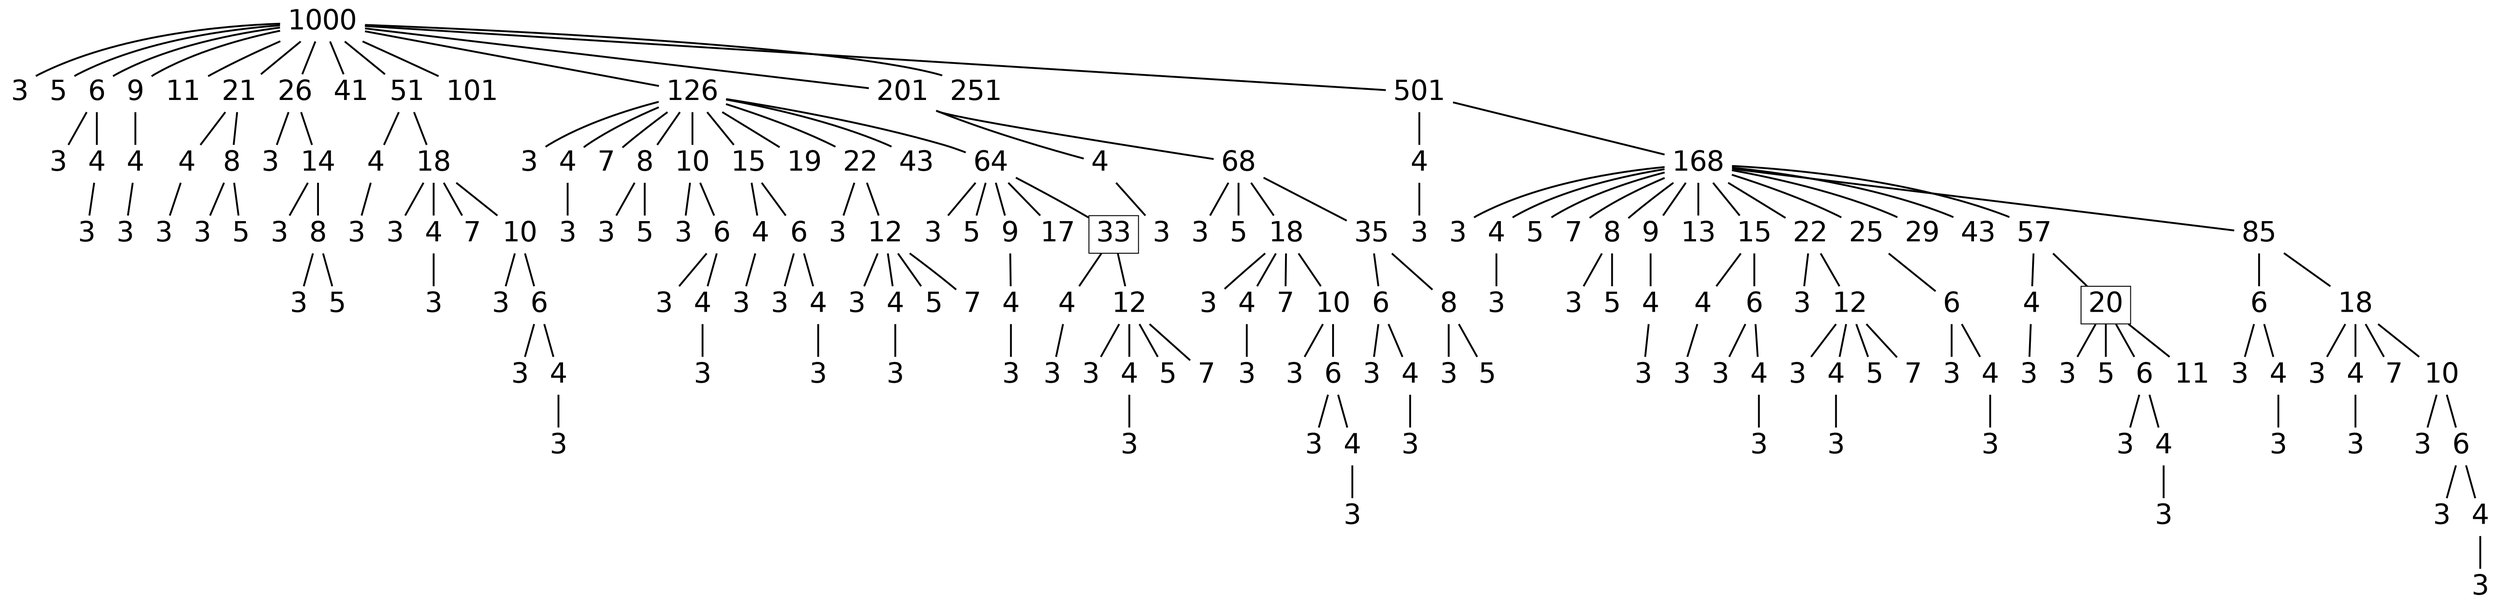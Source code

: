 digraph graph_name {
 graph[nodesep = 0.1];
 edge[dir=none, style=bold];
 node[ fontname = "Helvetica", shape = plaintext, width = 0.25, height = 0.25, fontsize=30];
s1000;
s1000_3;
s1000_5;
s1000_6;
s1000_6_3;
s1000_6_4;
s1000_6_4_3;
s1000_9;
s1000_9_4;
s1000_9_4_3;
s1000_11;
s1000_21;
s1000_21_4;
s1000_21_4_3;
s1000_21_8;
s1000_21_8_3;
s1000_21_8_5;
s1000_26;
s1000_26_3;
s1000_26_14;
s1000_26_14_3;
s1000_26_14_8;
s1000_26_14_8_3;
s1000_26_14_8_5;
s1000_41;
s1000_51;
s1000_51_4;
s1000_51_4_3;
s1000_51_18;
s1000_51_18_3;
s1000_51_18_4;
s1000_51_18_4_3;
s1000_51_18_7;
s1000_51_18_10;
s1000_51_18_10_3;
s1000_51_18_10_6;
s1000_51_18_10_6_3;
s1000_51_18_10_6_4;
s1000_51_18_10_6_4_3;
s1000_101;
s1000_126;
s1000_126_3;
s1000_126_4;
s1000_126_4_3;
s1000_126_7;
s1000_126_8;
s1000_126_8_3;
s1000_126_8_5;
s1000_126_10;
s1000_126_10_3;
s1000_126_10_6;
s1000_126_10_6_3;
s1000_126_10_6_4;
s1000_126_10_6_4_3;
s1000_126_15;
s1000_126_15_4;
s1000_126_15_4_3;
s1000_126_15_6;
s1000_126_15_6_3;
s1000_126_15_6_4;
s1000_126_15_6_4_3;
s1000_126_19;
s1000_126_22;
s1000_126_22_3;
s1000_126_22_12;
s1000_126_22_12_3;
s1000_126_22_12_4;
s1000_126_22_12_4_3;
s1000_126_22_12_5;
s1000_126_22_12_7;
s1000_126_43;
s1000_126_64;
s1000_126_64_3;
s1000_126_64_5;
s1000_126_64_9;
s1000_126_64_9_4;
s1000_126_64_9_4_3;
s1000_126_64_17;
s1000_126_64_33;
s1000_126_64_33_4;
s1000_126_64_33_4_3;
s1000_126_64_33_12;
s1000_126_64_33_12_3;
s1000_126_64_33_12_4;
s1000_126_64_33_12_4_3;
s1000_126_64_33_12_5;
s1000_126_64_33_12_7;
s1000_201;
s1000_201_4;
s1000_201_4_3;
s1000_201_68;
s1000_201_68_3;
s1000_201_68_5;
s1000_201_68_18;
s1000_201_68_18_3;
s1000_201_68_18_4;
s1000_201_68_18_4_3;
s1000_201_68_18_7;
s1000_201_68_18_10;
s1000_201_68_18_10_3;
s1000_201_68_18_10_6;
s1000_201_68_18_10_6_3;
s1000_201_68_18_10_6_4;
s1000_201_68_18_10_6_4_3;
s1000_201_68_35;
s1000_201_68_35_6;
s1000_201_68_35_6_3;
s1000_201_68_35_6_4;
s1000_201_68_35_6_4_3;
s1000_201_68_35_8;
s1000_201_68_35_8_3;
s1000_201_68_35_8_5;
s1000_251;
s1000_501;
s1000_501_4;
s1000_501_4_3;
s1000_501_168;
s1000_501_168_3;
s1000_501_168_4;
s1000_501_168_4_3;
s1000_501_168_5;
s1000_501_168_7;
s1000_501_168_8;
s1000_501_168_8_3;
s1000_501_168_8_5;
s1000_501_168_9;
s1000_501_168_9_4;
s1000_501_168_9_4_3;
s1000_501_168_13;
s1000_501_168_15;
s1000_501_168_15_4;
s1000_501_168_15_4_3;
s1000_501_168_15_6;
s1000_501_168_15_6_3;
s1000_501_168_15_6_4;
s1000_501_168_15_6_4_3;
s1000_501_168_22;
s1000_501_168_22_3;
s1000_501_168_22_12;
s1000_501_168_22_12_3;
s1000_501_168_22_12_4;
s1000_501_168_22_12_4_3;
s1000_501_168_22_12_5;
s1000_501_168_22_12_7;
s1000_501_168_25;
s1000_501_168_25_6;
s1000_501_168_25_6_3;
s1000_501_168_25_6_4;
s1000_501_168_25_6_4_3;
s1000_501_168_29;
s1000_501_168_43;
s1000_501_168_57;
s1000_501_168_57_4;
s1000_501_168_57_4_3;
s1000_501_168_57_20;
s1000_501_168_57_20_3;
s1000_501_168_57_20_5;
s1000_501_168_57_20_6;
s1000_501_168_57_20_6_3;
s1000_501_168_57_20_6_4;
s1000_501_168_57_20_6_4_3;
s1000_501_168_57_20_11;
s1000_501_168_85;
s1000_501_168_85_6;
s1000_501_168_85_6_3;
s1000_501_168_85_6_4;
s1000_501_168_85_6_4_3;
s1000_501_168_85_18;
s1000_501_168_85_18_3;
s1000_501_168_85_18_4;
s1000_501_168_85_18_4_3;
s1000_501_168_85_18_7;
s1000_501_168_85_18_10;
s1000_501_168_85_18_10_3;
s1000_501_168_85_18_10_6;
s1000_501_168_85_18_10_6_3;
s1000_501_168_85_18_10_6_4;
s1000_501_168_85_18_10_6_4_3;
s1000[label="1000" ];
s1000->s1000_3;
s1000_3[label="3" ];
s1000->s1000_5;
s1000_5[label="5" ];
s1000->s1000_6;
s1000_6[label="6" ];
s1000_6->s1000_6_3;
s1000_6_3[label="3" ];
s1000_6->s1000_6_4;
s1000_6_4[label="4" ];
s1000_6_4->s1000_6_4_3;
s1000_6_4_3[label="3" ];
s1000->s1000_9;
s1000_9[label="9" ];
s1000_9->s1000_9_4;
s1000_9_4[label="4" ];
s1000_9_4->s1000_9_4_3;
s1000_9_4_3[label="3" ];
s1000->s1000_11;
s1000_11[label="11" ];
s1000->s1000_21;
s1000_21[label="21" ];
s1000_21->s1000_21_4;
s1000_21_4[label="4" ];
s1000_21_4->s1000_21_4_3;
s1000_21_4_3[label="3" ];
s1000_21->s1000_21_8;
s1000_21_8[label="8" ];
s1000_21_8->s1000_21_8_3;
s1000_21_8_3[label="3" ];
s1000_21_8->s1000_21_8_5;
s1000_21_8_5[label="5" ];
s1000->s1000_26;
s1000_26[label="26" ];
s1000_26->s1000_26_3;
s1000_26_3[label="3" ];
s1000_26->s1000_26_14;
s1000_26_14[label="14" ];
s1000_26_14->s1000_26_14_3;
s1000_26_14_3[label="3" ];
s1000_26_14->s1000_26_14_8;
s1000_26_14_8[label="8" ];
s1000_26_14_8->s1000_26_14_8_3;
s1000_26_14_8_3[label="3" ];
s1000_26_14_8->s1000_26_14_8_5;
s1000_26_14_8_5[label="5" ];
s1000->s1000_41;
s1000_41[label="41" ];
s1000->s1000_51;
s1000_51[label="51" ];
s1000_51->s1000_51_4;
s1000_51_4[label="4" ];
s1000_51_4->s1000_51_4_3;
s1000_51_4_3[label="3" ];
s1000_51->s1000_51_18;
s1000_51_18[label="18" ];
s1000_51_18->s1000_51_18_3;
s1000_51_18_3[label="3" ];
s1000_51_18->s1000_51_18_4;
s1000_51_18_4[label="4" ];
s1000_51_18_4->s1000_51_18_4_3;
s1000_51_18_4_3[label="3" ];
s1000_51_18->s1000_51_18_7;
s1000_51_18_7[label="7" ];
s1000_51_18->s1000_51_18_10;
s1000_51_18_10[label="10" ];
s1000_51_18_10->s1000_51_18_10_3;
s1000_51_18_10_3[label="3" ];
s1000_51_18_10->s1000_51_18_10_6;
s1000_51_18_10_6[label="6" ];
s1000_51_18_10_6->s1000_51_18_10_6_3;
s1000_51_18_10_6_3[label="3" ];
s1000_51_18_10_6->s1000_51_18_10_6_4;
s1000_51_18_10_6_4[label="4" ];
s1000_51_18_10_6_4->s1000_51_18_10_6_4_3;
s1000_51_18_10_6_4_3[label="3" ];
s1000->s1000_101;
s1000_101[label="101" ];
s1000->s1000_126;
s1000_126[label="126" ];
s1000_126->s1000_126_3;
s1000_126_3[label="3" ];
s1000_126->s1000_126_4;
s1000_126_4[label="4" ];
s1000_126_4->s1000_126_4_3;
s1000_126_4_3[label="3" ];
s1000_126->s1000_126_7;
s1000_126_7[label="7" ];
s1000_126->s1000_126_8;
s1000_126_8[label="8" ];
s1000_126_8->s1000_126_8_3;
s1000_126_8_3[label="3" ];
s1000_126_8->s1000_126_8_5;
s1000_126_8_5[label="5" ];
s1000_126->s1000_126_10;
s1000_126_10[label="10" ];
s1000_126_10->s1000_126_10_3;
s1000_126_10_3[label="3" ];
s1000_126_10->s1000_126_10_6;
s1000_126_10_6[label="6" ];
s1000_126_10_6->s1000_126_10_6_3;
s1000_126_10_6_3[label="3" ];
s1000_126_10_6->s1000_126_10_6_4;
s1000_126_10_6_4[label="4" ];
s1000_126_10_6_4->s1000_126_10_6_4_3;
s1000_126_10_6_4_3[label="3" ];
s1000_126->s1000_126_15;
s1000_126_15[label="15" ];
s1000_126_15->s1000_126_15_4;
s1000_126_15_4[label="4" ];
s1000_126_15_4->s1000_126_15_4_3;
s1000_126_15_4_3[label="3" ];
s1000_126_15->s1000_126_15_6;
s1000_126_15_6[label="6" ];
s1000_126_15_6->s1000_126_15_6_3;
s1000_126_15_6_3[label="3" ];
s1000_126_15_6->s1000_126_15_6_4;
s1000_126_15_6_4[label="4" ];
s1000_126_15_6_4->s1000_126_15_6_4_3;
s1000_126_15_6_4_3[label="3" ];
s1000_126->s1000_126_19;
s1000_126_19[label="19" ];
s1000_126->s1000_126_22;
s1000_126_22[label="22" ];
s1000_126_22->s1000_126_22_3;
s1000_126_22_3[label="3" ];
s1000_126_22->s1000_126_22_12;
s1000_126_22_12[label="12" ];
s1000_126_22_12->s1000_126_22_12_3;
s1000_126_22_12_3[label="3" ];
s1000_126_22_12->s1000_126_22_12_4;
s1000_126_22_12_4[label="4" ];
s1000_126_22_12_4->s1000_126_22_12_4_3;
s1000_126_22_12_4_3[label="3" ];
s1000_126_22_12->s1000_126_22_12_5;
s1000_126_22_12_5[label="5" ];
s1000_126_22_12->s1000_126_22_12_7;
s1000_126_22_12_7[label="7" ];
s1000_126->s1000_126_43;
s1000_126_43[label="43" ];
s1000_126->s1000_126_64;
s1000_126_64[label="64" ];
s1000_126_64->s1000_126_64_3;
s1000_126_64_3[label="3" ];
s1000_126_64->s1000_126_64_5;
s1000_126_64_5[label="5" ];
s1000_126_64->s1000_126_64_9;
s1000_126_64_9[label="9" ];
s1000_126_64_9->s1000_126_64_9_4;
s1000_126_64_9_4[label="4" ];
s1000_126_64_9_4->s1000_126_64_9_4_3;
s1000_126_64_9_4_3[label="3" ];
s1000_126_64->s1000_126_64_17;
s1000_126_64_17[label="17" ];
s1000_126_64->s1000_126_64_33;
s1000_126_64_33[label="33" ;shape=box];
s1000_126_64_33->s1000_126_64_33_4;
s1000_126_64_33_4[label="4" ];
s1000_126_64_33_4->s1000_126_64_33_4_3;
s1000_126_64_33_4_3[label="3" ];
s1000_126_64_33->s1000_126_64_33_12;
s1000_126_64_33_12[label="12" ];
s1000_126_64_33_12->s1000_126_64_33_12_3;
s1000_126_64_33_12_3[label="3" ];
s1000_126_64_33_12->s1000_126_64_33_12_4;
s1000_126_64_33_12_4[label="4" ];
s1000_126_64_33_12_4->s1000_126_64_33_12_4_3;
s1000_126_64_33_12_4_3[label="3" ];
s1000_126_64_33_12->s1000_126_64_33_12_5;
s1000_126_64_33_12_5[label="5" ];
s1000_126_64_33_12->s1000_126_64_33_12_7;
s1000_126_64_33_12_7[label="7" ];
s1000->s1000_201;
s1000_201[label="201" ];
s1000_201->s1000_201_4;
s1000_201_4[label="4" ];
s1000_201_4->s1000_201_4_3;
s1000_201_4_3[label="3" ];
s1000_201->s1000_201_68;
s1000_201_68[label="68" ];
s1000_201_68->s1000_201_68_3;
s1000_201_68_3[label="3" ];
s1000_201_68->s1000_201_68_5;
s1000_201_68_5[label="5" ];
s1000_201_68->s1000_201_68_18;
s1000_201_68_18[label="18" ];
s1000_201_68_18->s1000_201_68_18_3;
s1000_201_68_18_3[label="3" ];
s1000_201_68_18->s1000_201_68_18_4;
s1000_201_68_18_4[label="4" ];
s1000_201_68_18_4->s1000_201_68_18_4_3;
s1000_201_68_18_4_3[label="3" ];
s1000_201_68_18->s1000_201_68_18_7;
s1000_201_68_18_7[label="7" ];
s1000_201_68_18->s1000_201_68_18_10;
s1000_201_68_18_10[label="10" ];
s1000_201_68_18_10->s1000_201_68_18_10_3;
s1000_201_68_18_10_3[label="3" ];
s1000_201_68_18_10->s1000_201_68_18_10_6;
s1000_201_68_18_10_6[label="6" ];
s1000_201_68_18_10_6->s1000_201_68_18_10_6_3;
s1000_201_68_18_10_6_3[label="3" ];
s1000_201_68_18_10_6->s1000_201_68_18_10_6_4;
s1000_201_68_18_10_6_4[label="4" ];
s1000_201_68_18_10_6_4->s1000_201_68_18_10_6_4_3;
s1000_201_68_18_10_6_4_3[label="3" ];
s1000_201_68->s1000_201_68_35;
s1000_201_68_35[label="35" ];
s1000_201_68_35->s1000_201_68_35_6;
s1000_201_68_35_6[label="6" ];
s1000_201_68_35_6->s1000_201_68_35_6_3;
s1000_201_68_35_6_3[label="3" ];
s1000_201_68_35_6->s1000_201_68_35_6_4;
s1000_201_68_35_6_4[label="4" ];
s1000_201_68_35_6_4->s1000_201_68_35_6_4_3;
s1000_201_68_35_6_4_3[label="3" ];
s1000_201_68_35->s1000_201_68_35_8;
s1000_201_68_35_8[label="8" ];
s1000_201_68_35_8->s1000_201_68_35_8_3;
s1000_201_68_35_8_3[label="3" ];
s1000_201_68_35_8->s1000_201_68_35_8_5;
s1000_201_68_35_8_5[label="5" ];
s1000->s1000_251;
s1000_251[label="251" ];
s1000->s1000_501;
s1000_501[label="501" ];
s1000_501->s1000_501_4;
s1000_501_4[label="4" ];
s1000_501_4->s1000_501_4_3;
s1000_501_4_3[label="3" ];
s1000_501->s1000_501_168;
s1000_501_168[label="168" ];
s1000_501_168->s1000_501_168_3;
s1000_501_168_3[label="3" ];
s1000_501_168->s1000_501_168_4;
s1000_501_168_4[label="4" ];
s1000_501_168_4->s1000_501_168_4_3;
s1000_501_168_4_3[label="3" ];
s1000_501_168->s1000_501_168_5;
s1000_501_168_5[label="5" ];
s1000_501_168->s1000_501_168_7;
s1000_501_168_7[label="7" ];
s1000_501_168->s1000_501_168_8;
s1000_501_168_8[label="8" ];
s1000_501_168_8->s1000_501_168_8_3;
s1000_501_168_8_3[label="3" ];
s1000_501_168_8->s1000_501_168_8_5;
s1000_501_168_8_5[label="5" ];
s1000_501_168->s1000_501_168_9;
s1000_501_168_9[label="9" ];
s1000_501_168_9->s1000_501_168_9_4;
s1000_501_168_9_4[label="4" ];
s1000_501_168_9_4->s1000_501_168_9_4_3;
s1000_501_168_9_4_3[label="3" ];
s1000_501_168->s1000_501_168_13;
s1000_501_168_13[label="13" ];
s1000_501_168->s1000_501_168_15;
s1000_501_168_15[label="15" ];
s1000_501_168_15->s1000_501_168_15_4;
s1000_501_168_15_4[label="4" ];
s1000_501_168_15_4->s1000_501_168_15_4_3;
s1000_501_168_15_4_3[label="3" ];
s1000_501_168_15->s1000_501_168_15_6;
s1000_501_168_15_6[label="6" ];
s1000_501_168_15_6->s1000_501_168_15_6_3;
s1000_501_168_15_6_3[label="3" ];
s1000_501_168_15_6->s1000_501_168_15_6_4;
s1000_501_168_15_6_4[label="4" ];
s1000_501_168_15_6_4->s1000_501_168_15_6_4_3;
s1000_501_168_15_6_4_3[label="3" ];
s1000_501_168->s1000_501_168_22;
s1000_501_168_22[label="22" ];
s1000_501_168_22->s1000_501_168_22_3;
s1000_501_168_22_3[label="3" ];
s1000_501_168_22->s1000_501_168_22_12;
s1000_501_168_22_12[label="12" ];
s1000_501_168_22_12->s1000_501_168_22_12_3;
s1000_501_168_22_12_3[label="3" ];
s1000_501_168_22_12->s1000_501_168_22_12_4;
s1000_501_168_22_12_4[label="4" ];
s1000_501_168_22_12_4->s1000_501_168_22_12_4_3;
s1000_501_168_22_12_4_3[label="3" ];
s1000_501_168_22_12->s1000_501_168_22_12_5;
s1000_501_168_22_12_5[label="5" ];
s1000_501_168_22_12->s1000_501_168_22_12_7;
s1000_501_168_22_12_7[label="7" ];
s1000_501_168->s1000_501_168_25;
s1000_501_168_25[label="25" ];
s1000_501_168_25->s1000_501_168_25_6;
s1000_501_168_25_6[label="6" ];
s1000_501_168_25_6->s1000_501_168_25_6_3;
s1000_501_168_25_6_3[label="3" ];
s1000_501_168_25_6->s1000_501_168_25_6_4;
s1000_501_168_25_6_4[label="4" ];
s1000_501_168_25_6_4->s1000_501_168_25_6_4_3;
s1000_501_168_25_6_4_3[label="3" ];
s1000_501_168->s1000_501_168_29;
s1000_501_168_29[label="29" ];
s1000_501_168->s1000_501_168_43;
s1000_501_168_43[label="43" ];
s1000_501_168->s1000_501_168_57;
s1000_501_168_57[label="57" ];
s1000_501_168_57->s1000_501_168_57_4;
s1000_501_168_57_4[label="4" ];
s1000_501_168_57_4->s1000_501_168_57_4_3;
s1000_501_168_57_4_3[label="3" ];
s1000_501_168_57->s1000_501_168_57_20;
s1000_501_168_57_20[label="20" ;shape=box];
s1000_501_168_57_20->s1000_501_168_57_20_3;
s1000_501_168_57_20_3[label="3" ];
s1000_501_168_57_20->s1000_501_168_57_20_5;
s1000_501_168_57_20_5[label="5" ];
s1000_501_168_57_20->s1000_501_168_57_20_6;
s1000_501_168_57_20_6[label="6" ];
s1000_501_168_57_20_6->s1000_501_168_57_20_6_3;
s1000_501_168_57_20_6_3[label="3" ];
s1000_501_168_57_20_6->s1000_501_168_57_20_6_4;
s1000_501_168_57_20_6_4[label="4" ];
s1000_501_168_57_20_6_4->s1000_501_168_57_20_6_4_3;
s1000_501_168_57_20_6_4_3[label="3" ];
s1000_501_168_57_20->s1000_501_168_57_20_11;
s1000_501_168_57_20_11[label="11" ];
s1000_501_168->s1000_501_168_85;
s1000_501_168_85[label="85" ];
s1000_501_168_85->s1000_501_168_85_6;
s1000_501_168_85_6[label="6" ];
s1000_501_168_85_6->s1000_501_168_85_6_3;
s1000_501_168_85_6_3[label="3" ];
s1000_501_168_85_6->s1000_501_168_85_6_4;
s1000_501_168_85_6_4[label="4" ];
s1000_501_168_85_6_4->s1000_501_168_85_6_4_3;
s1000_501_168_85_6_4_3[label="3" ];
s1000_501_168_85->s1000_501_168_85_18;
s1000_501_168_85_18[label="18" ];
s1000_501_168_85_18->s1000_501_168_85_18_3;
s1000_501_168_85_18_3[label="3" ];
s1000_501_168_85_18->s1000_501_168_85_18_4;
s1000_501_168_85_18_4[label="4" ];
s1000_501_168_85_18_4->s1000_501_168_85_18_4_3;
s1000_501_168_85_18_4_3[label="3" ];
s1000_501_168_85_18->s1000_501_168_85_18_7;
s1000_501_168_85_18_7[label="7" ];
s1000_501_168_85_18->s1000_501_168_85_18_10;
s1000_501_168_85_18_10[label="10" ];
s1000_501_168_85_18_10->s1000_501_168_85_18_10_3;
s1000_501_168_85_18_10_3[label="3" ];
s1000_501_168_85_18_10->s1000_501_168_85_18_10_6;
s1000_501_168_85_18_10_6[label="6" ];
s1000_501_168_85_18_10_6->s1000_501_168_85_18_10_6_3;
s1000_501_168_85_18_10_6_3[label="3" ];
s1000_501_168_85_18_10_6->s1000_501_168_85_18_10_6_4;
s1000_501_168_85_18_10_6_4[label="4" ];
s1000_501_168_85_18_10_6_4->s1000_501_168_85_18_10_6_4_3;
s1000_501_168_85_18_10_6_4_3[label="3" ];
}

